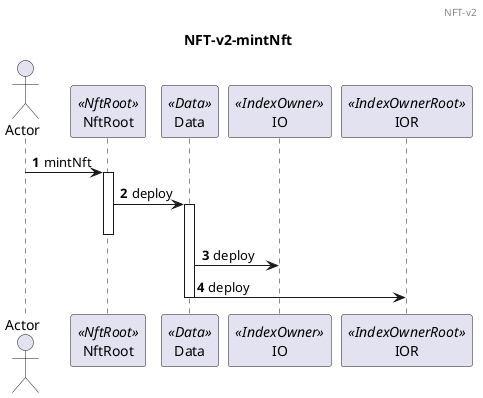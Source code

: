 @startuml NFT-v2
header NFT-v2
title NFT-v2-mintNft
skinparam maxMessageSize 200
skinparam guillemet true
autonumber
actor "Actor" as A
participant "NftRoot" as R << NftRoot >>
participant "Data" as D << Data >>
participant "IO" as IO << IndexOwner >>
participant "IOR" as IOR << IndexOwnerRoot >>
A -> R ++: mintNft
    R -> D ++: deploy
deactivate R
        D -> IO : deploy
        D -> IOR : deploy
deactivate D
@enduml